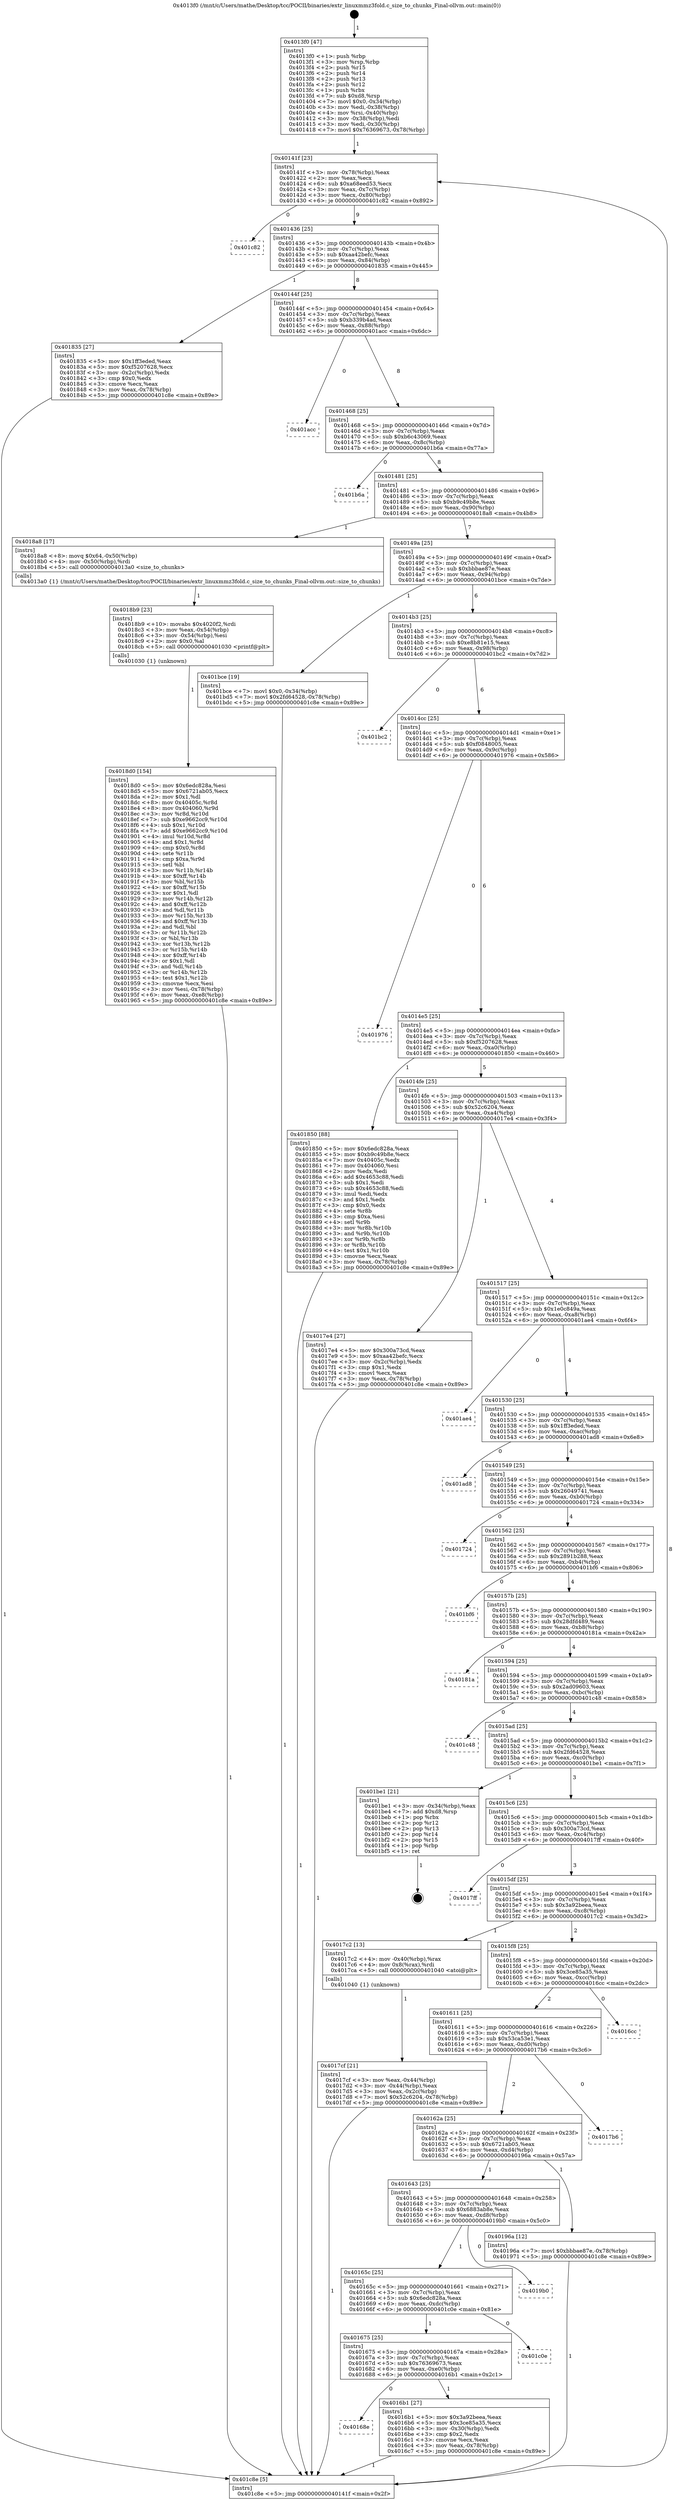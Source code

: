 digraph "0x4013f0" {
  label = "0x4013f0 (/mnt/c/Users/mathe/Desktop/tcc/POCII/binaries/extr_linuxmmz3fold.c_size_to_chunks_Final-ollvm.out::main(0))"
  labelloc = "t"
  node[shape=record]

  Entry [label="",width=0.3,height=0.3,shape=circle,fillcolor=black,style=filled]
  "0x40141f" [label="{
     0x40141f [23]\l
     | [instrs]\l
     &nbsp;&nbsp;0x40141f \<+3\>: mov -0x78(%rbp),%eax\l
     &nbsp;&nbsp;0x401422 \<+2\>: mov %eax,%ecx\l
     &nbsp;&nbsp;0x401424 \<+6\>: sub $0xa68eed53,%ecx\l
     &nbsp;&nbsp;0x40142a \<+3\>: mov %eax,-0x7c(%rbp)\l
     &nbsp;&nbsp;0x40142d \<+3\>: mov %ecx,-0x80(%rbp)\l
     &nbsp;&nbsp;0x401430 \<+6\>: je 0000000000401c82 \<main+0x892\>\l
  }"]
  "0x401c82" [label="{
     0x401c82\l
  }", style=dashed]
  "0x401436" [label="{
     0x401436 [25]\l
     | [instrs]\l
     &nbsp;&nbsp;0x401436 \<+5\>: jmp 000000000040143b \<main+0x4b\>\l
     &nbsp;&nbsp;0x40143b \<+3\>: mov -0x7c(%rbp),%eax\l
     &nbsp;&nbsp;0x40143e \<+5\>: sub $0xaa42befc,%eax\l
     &nbsp;&nbsp;0x401443 \<+6\>: mov %eax,-0x84(%rbp)\l
     &nbsp;&nbsp;0x401449 \<+6\>: je 0000000000401835 \<main+0x445\>\l
  }"]
  Exit [label="",width=0.3,height=0.3,shape=circle,fillcolor=black,style=filled,peripheries=2]
  "0x401835" [label="{
     0x401835 [27]\l
     | [instrs]\l
     &nbsp;&nbsp;0x401835 \<+5\>: mov $0x1ff3eded,%eax\l
     &nbsp;&nbsp;0x40183a \<+5\>: mov $0xf5207628,%ecx\l
     &nbsp;&nbsp;0x40183f \<+3\>: mov -0x2c(%rbp),%edx\l
     &nbsp;&nbsp;0x401842 \<+3\>: cmp $0x0,%edx\l
     &nbsp;&nbsp;0x401845 \<+3\>: cmove %ecx,%eax\l
     &nbsp;&nbsp;0x401848 \<+3\>: mov %eax,-0x78(%rbp)\l
     &nbsp;&nbsp;0x40184b \<+5\>: jmp 0000000000401c8e \<main+0x89e\>\l
  }"]
  "0x40144f" [label="{
     0x40144f [25]\l
     | [instrs]\l
     &nbsp;&nbsp;0x40144f \<+5\>: jmp 0000000000401454 \<main+0x64\>\l
     &nbsp;&nbsp;0x401454 \<+3\>: mov -0x7c(%rbp),%eax\l
     &nbsp;&nbsp;0x401457 \<+5\>: sub $0xb339b4ad,%eax\l
     &nbsp;&nbsp;0x40145c \<+6\>: mov %eax,-0x88(%rbp)\l
     &nbsp;&nbsp;0x401462 \<+6\>: je 0000000000401acc \<main+0x6dc\>\l
  }"]
  "0x4018d0" [label="{
     0x4018d0 [154]\l
     | [instrs]\l
     &nbsp;&nbsp;0x4018d0 \<+5\>: mov $0x6edc828a,%esi\l
     &nbsp;&nbsp;0x4018d5 \<+5\>: mov $0x6721ab05,%ecx\l
     &nbsp;&nbsp;0x4018da \<+2\>: mov $0x1,%dl\l
     &nbsp;&nbsp;0x4018dc \<+8\>: mov 0x40405c,%r8d\l
     &nbsp;&nbsp;0x4018e4 \<+8\>: mov 0x404060,%r9d\l
     &nbsp;&nbsp;0x4018ec \<+3\>: mov %r8d,%r10d\l
     &nbsp;&nbsp;0x4018ef \<+7\>: sub $0xe9662cc9,%r10d\l
     &nbsp;&nbsp;0x4018f6 \<+4\>: sub $0x1,%r10d\l
     &nbsp;&nbsp;0x4018fa \<+7\>: add $0xe9662cc9,%r10d\l
     &nbsp;&nbsp;0x401901 \<+4\>: imul %r10d,%r8d\l
     &nbsp;&nbsp;0x401905 \<+4\>: and $0x1,%r8d\l
     &nbsp;&nbsp;0x401909 \<+4\>: cmp $0x0,%r8d\l
     &nbsp;&nbsp;0x40190d \<+4\>: sete %r11b\l
     &nbsp;&nbsp;0x401911 \<+4\>: cmp $0xa,%r9d\l
     &nbsp;&nbsp;0x401915 \<+3\>: setl %bl\l
     &nbsp;&nbsp;0x401918 \<+3\>: mov %r11b,%r14b\l
     &nbsp;&nbsp;0x40191b \<+4\>: xor $0xff,%r14b\l
     &nbsp;&nbsp;0x40191f \<+3\>: mov %bl,%r15b\l
     &nbsp;&nbsp;0x401922 \<+4\>: xor $0xff,%r15b\l
     &nbsp;&nbsp;0x401926 \<+3\>: xor $0x1,%dl\l
     &nbsp;&nbsp;0x401929 \<+3\>: mov %r14b,%r12b\l
     &nbsp;&nbsp;0x40192c \<+4\>: and $0xff,%r12b\l
     &nbsp;&nbsp;0x401930 \<+3\>: and %dl,%r11b\l
     &nbsp;&nbsp;0x401933 \<+3\>: mov %r15b,%r13b\l
     &nbsp;&nbsp;0x401936 \<+4\>: and $0xff,%r13b\l
     &nbsp;&nbsp;0x40193a \<+2\>: and %dl,%bl\l
     &nbsp;&nbsp;0x40193c \<+3\>: or %r11b,%r12b\l
     &nbsp;&nbsp;0x40193f \<+3\>: or %bl,%r13b\l
     &nbsp;&nbsp;0x401942 \<+3\>: xor %r13b,%r12b\l
     &nbsp;&nbsp;0x401945 \<+3\>: or %r15b,%r14b\l
     &nbsp;&nbsp;0x401948 \<+4\>: xor $0xff,%r14b\l
     &nbsp;&nbsp;0x40194c \<+3\>: or $0x1,%dl\l
     &nbsp;&nbsp;0x40194f \<+3\>: and %dl,%r14b\l
     &nbsp;&nbsp;0x401952 \<+3\>: or %r14b,%r12b\l
     &nbsp;&nbsp;0x401955 \<+4\>: test $0x1,%r12b\l
     &nbsp;&nbsp;0x401959 \<+3\>: cmovne %ecx,%esi\l
     &nbsp;&nbsp;0x40195c \<+3\>: mov %esi,-0x78(%rbp)\l
     &nbsp;&nbsp;0x40195f \<+6\>: mov %eax,-0xe8(%rbp)\l
     &nbsp;&nbsp;0x401965 \<+5\>: jmp 0000000000401c8e \<main+0x89e\>\l
  }"]
  "0x401acc" [label="{
     0x401acc\l
  }", style=dashed]
  "0x401468" [label="{
     0x401468 [25]\l
     | [instrs]\l
     &nbsp;&nbsp;0x401468 \<+5\>: jmp 000000000040146d \<main+0x7d\>\l
     &nbsp;&nbsp;0x40146d \<+3\>: mov -0x7c(%rbp),%eax\l
     &nbsp;&nbsp;0x401470 \<+5\>: sub $0xb6c43069,%eax\l
     &nbsp;&nbsp;0x401475 \<+6\>: mov %eax,-0x8c(%rbp)\l
     &nbsp;&nbsp;0x40147b \<+6\>: je 0000000000401b6a \<main+0x77a\>\l
  }"]
  "0x4018b9" [label="{
     0x4018b9 [23]\l
     | [instrs]\l
     &nbsp;&nbsp;0x4018b9 \<+10\>: movabs $0x4020f2,%rdi\l
     &nbsp;&nbsp;0x4018c3 \<+3\>: mov %eax,-0x54(%rbp)\l
     &nbsp;&nbsp;0x4018c6 \<+3\>: mov -0x54(%rbp),%esi\l
     &nbsp;&nbsp;0x4018c9 \<+2\>: mov $0x0,%al\l
     &nbsp;&nbsp;0x4018cb \<+5\>: call 0000000000401030 \<printf@plt\>\l
     | [calls]\l
     &nbsp;&nbsp;0x401030 \{1\} (unknown)\l
  }"]
  "0x401b6a" [label="{
     0x401b6a\l
  }", style=dashed]
  "0x401481" [label="{
     0x401481 [25]\l
     | [instrs]\l
     &nbsp;&nbsp;0x401481 \<+5\>: jmp 0000000000401486 \<main+0x96\>\l
     &nbsp;&nbsp;0x401486 \<+3\>: mov -0x7c(%rbp),%eax\l
     &nbsp;&nbsp;0x401489 \<+5\>: sub $0xb9c49b8e,%eax\l
     &nbsp;&nbsp;0x40148e \<+6\>: mov %eax,-0x90(%rbp)\l
     &nbsp;&nbsp;0x401494 \<+6\>: je 00000000004018a8 \<main+0x4b8\>\l
  }"]
  "0x4017cf" [label="{
     0x4017cf [21]\l
     | [instrs]\l
     &nbsp;&nbsp;0x4017cf \<+3\>: mov %eax,-0x44(%rbp)\l
     &nbsp;&nbsp;0x4017d2 \<+3\>: mov -0x44(%rbp),%eax\l
     &nbsp;&nbsp;0x4017d5 \<+3\>: mov %eax,-0x2c(%rbp)\l
     &nbsp;&nbsp;0x4017d8 \<+7\>: movl $0x52c6204,-0x78(%rbp)\l
     &nbsp;&nbsp;0x4017df \<+5\>: jmp 0000000000401c8e \<main+0x89e\>\l
  }"]
  "0x4018a8" [label="{
     0x4018a8 [17]\l
     | [instrs]\l
     &nbsp;&nbsp;0x4018a8 \<+8\>: movq $0x64,-0x50(%rbp)\l
     &nbsp;&nbsp;0x4018b0 \<+4\>: mov -0x50(%rbp),%rdi\l
     &nbsp;&nbsp;0x4018b4 \<+5\>: call 00000000004013a0 \<size_to_chunks\>\l
     | [calls]\l
     &nbsp;&nbsp;0x4013a0 \{1\} (/mnt/c/Users/mathe/Desktop/tcc/POCII/binaries/extr_linuxmmz3fold.c_size_to_chunks_Final-ollvm.out::size_to_chunks)\l
  }"]
  "0x40149a" [label="{
     0x40149a [25]\l
     | [instrs]\l
     &nbsp;&nbsp;0x40149a \<+5\>: jmp 000000000040149f \<main+0xaf\>\l
     &nbsp;&nbsp;0x40149f \<+3\>: mov -0x7c(%rbp),%eax\l
     &nbsp;&nbsp;0x4014a2 \<+5\>: sub $0xbbbae87e,%eax\l
     &nbsp;&nbsp;0x4014a7 \<+6\>: mov %eax,-0x94(%rbp)\l
     &nbsp;&nbsp;0x4014ad \<+6\>: je 0000000000401bce \<main+0x7de\>\l
  }"]
  "0x4013f0" [label="{
     0x4013f0 [47]\l
     | [instrs]\l
     &nbsp;&nbsp;0x4013f0 \<+1\>: push %rbp\l
     &nbsp;&nbsp;0x4013f1 \<+3\>: mov %rsp,%rbp\l
     &nbsp;&nbsp;0x4013f4 \<+2\>: push %r15\l
     &nbsp;&nbsp;0x4013f6 \<+2\>: push %r14\l
     &nbsp;&nbsp;0x4013f8 \<+2\>: push %r13\l
     &nbsp;&nbsp;0x4013fa \<+2\>: push %r12\l
     &nbsp;&nbsp;0x4013fc \<+1\>: push %rbx\l
     &nbsp;&nbsp;0x4013fd \<+7\>: sub $0xd8,%rsp\l
     &nbsp;&nbsp;0x401404 \<+7\>: movl $0x0,-0x34(%rbp)\l
     &nbsp;&nbsp;0x40140b \<+3\>: mov %edi,-0x38(%rbp)\l
     &nbsp;&nbsp;0x40140e \<+4\>: mov %rsi,-0x40(%rbp)\l
     &nbsp;&nbsp;0x401412 \<+3\>: mov -0x38(%rbp),%edi\l
     &nbsp;&nbsp;0x401415 \<+3\>: mov %edi,-0x30(%rbp)\l
     &nbsp;&nbsp;0x401418 \<+7\>: movl $0x76369673,-0x78(%rbp)\l
  }"]
  "0x401bce" [label="{
     0x401bce [19]\l
     | [instrs]\l
     &nbsp;&nbsp;0x401bce \<+7\>: movl $0x0,-0x34(%rbp)\l
     &nbsp;&nbsp;0x401bd5 \<+7\>: movl $0x2fd64528,-0x78(%rbp)\l
     &nbsp;&nbsp;0x401bdc \<+5\>: jmp 0000000000401c8e \<main+0x89e\>\l
  }"]
  "0x4014b3" [label="{
     0x4014b3 [25]\l
     | [instrs]\l
     &nbsp;&nbsp;0x4014b3 \<+5\>: jmp 00000000004014b8 \<main+0xc8\>\l
     &nbsp;&nbsp;0x4014b8 \<+3\>: mov -0x7c(%rbp),%eax\l
     &nbsp;&nbsp;0x4014bb \<+5\>: sub $0xe8b81e15,%eax\l
     &nbsp;&nbsp;0x4014c0 \<+6\>: mov %eax,-0x98(%rbp)\l
     &nbsp;&nbsp;0x4014c6 \<+6\>: je 0000000000401bc2 \<main+0x7d2\>\l
  }"]
  "0x401c8e" [label="{
     0x401c8e [5]\l
     | [instrs]\l
     &nbsp;&nbsp;0x401c8e \<+5\>: jmp 000000000040141f \<main+0x2f\>\l
  }"]
  "0x401bc2" [label="{
     0x401bc2\l
  }", style=dashed]
  "0x4014cc" [label="{
     0x4014cc [25]\l
     | [instrs]\l
     &nbsp;&nbsp;0x4014cc \<+5\>: jmp 00000000004014d1 \<main+0xe1\>\l
     &nbsp;&nbsp;0x4014d1 \<+3\>: mov -0x7c(%rbp),%eax\l
     &nbsp;&nbsp;0x4014d4 \<+5\>: sub $0xf0848005,%eax\l
     &nbsp;&nbsp;0x4014d9 \<+6\>: mov %eax,-0x9c(%rbp)\l
     &nbsp;&nbsp;0x4014df \<+6\>: je 0000000000401976 \<main+0x586\>\l
  }"]
  "0x40168e" [label="{
     0x40168e\l
  }", style=dashed]
  "0x401976" [label="{
     0x401976\l
  }", style=dashed]
  "0x4014e5" [label="{
     0x4014e5 [25]\l
     | [instrs]\l
     &nbsp;&nbsp;0x4014e5 \<+5\>: jmp 00000000004014ea \<main+0xfa\>\l
     &nbsp;&nbsp;0x4014ea \<+3\>: mov -0x7c(%rbp),%eax\l
     &nbsp;&nbsp;0x4014ed \<+5\>: sub $0xf5207628,%eax\l
     &nbsp;&nbsp;0x4014f2 \<+6\>: mov %eax,-0xa0(%rbp)\l
     &nbsp;&nbsp;0x4014f8 \<+6\>: je 0000000000401850 \<main+0x460\>\l
  }"]
  "0x4016b1" [label="{
     0x4016b1 [27]\l
     | [instrs]\l
     &nbsp;&nbsp;0x4016b1 \<+5\>: mov $0x3a92beea,%eax\l
     &nbsp;&nbsp;0x4016b6 \<+5\>: mov $0x3ce85a35,%ecx\l
     &nbsp;&nbsp;0x4016bb \<+3\>: mov -0x30(%rbp),%edx\l
     &nbsp;&nbsp;0x4016be \<+3\>: cmp $0x2,%edx\l
     &nbsp;&nbsp;0x4016c1 \<+3\>: cmovne %ecx,%eax\l
     &nbsp;&nbsp;0x4016c4 \<+3\>: mov %eax,-0x78(%rbp)\l
     &nbsp;&nbsp;0x4016c7 \<+5\>: jmp 0000000000401c8e \<main+0x89e\>\l
  }"]
  "0x401850" [label="{
     0x401850 [88]\l
     | [instrs]\l
     &nbsp;&nbsp;0x401850 \<+5\>: mov $0x6edc828a,%eax\l
     &nbsp;&nbsp;0x401855 \<+5\>: mov $0xb9c49b8e,%ecx\l
     &nbsp;&nbsp;0x40185a \<+7\>: mov 0x40405c,%edx\l
     &nbsp;&nbsp;0x401861 \<+7\>: mov 0x404060,%esi\l
     &nbsp;&nbsp;0x401868 \<+2\>: mov %edx,%edi\l
     &nbsp;&nbsp;0x40186a \<+6\>: add $0x4653c88,%edi\l
     &nbsp;&nbsp;0x401870 \<+3\>: sub $0x1,%edi\l
     &nbsp;&nbsp;0x401873 \<+6\>: sub $0x4653c88,%edi\l
     &nbsp;&nbsp;0x401879 \<+3\>: imul %edi,%edx\l
     &nbsp;&nbsp;0x40187c \<+3\>: and $0x1,%edx\l
     &nbsp;&nbsp;0x40187f \<+3\>: cmp $0x0,%edx\l
     &nbsp;&nbsp;0x401882 \<+4\>: sete %r8b\l
     &nbsp;&nbsp;0x401886 \<+3\>: cmp $0xa,%esi\l
     &nbsp;&nbsp;0x401889 \<+4\>: setl %r9b\l
     &nbsp;&nbsp;0x40188d \<+3\>: mov %r8b,%r10b\l
     &nbsp;&nbsp;0x401890 \<+3\>: and %r9b,%r10b\l
     &nbsp;&nbsp;0x401893 \<+3\>: xor %r9b,%r8b\l
     &nbsp;&nbsp;0x401896 \<+3\>: or %r8b,%r10b\l
     &nbsp;&nbsp;0x401899 \<+4\>: test $0x1,%r10b\l
     &nbsp;&nbsp;0x40189d \<+3\>: cmovne %ecx,%eax\l
     &nbsp;&nbsp;0x4018a0 \<+3\>: mov %eax,-0x78(%rbp)\l
     &nbsp;&nbsp;0x4018a3 \<+5\>: jmp 0000000000401c8e \<main+0x89e\>\l
  }"]
  "0x4014fe" [label="{
     0x4014fe [25]\l
     | [instrs]\l
     &nbsp;&nbsp;0x4014fe \<+5\>: jmp 0000000000401503 \<main+0x113\>\l
     &nbsp;&nbsp;0x401503 \<+3\>: mov -0x7c(%rbp),%eax\l
     &nbsp;&nbsp;0x401506 \<+5\>: sub $0x52c6204,%eax\l
     &nbsp;&nbsp;0x40150b \<+6\>: mov %eax,-0xa4(%rbp)\l
     &nbsp;&nbsp;0x401511 \<+6\>: je 00000000004017e4 \<main+0x3f4\>\l
  }"]
  "0x401675" [label="{
     0x401675 [25]\l
     | [instrs]\l
     &nbsp;&nbsp;0x401675 \<+5\>: jmp 000000000040167a \<main+0x28a\>\l
     &nbsp;&nbsp;0x40167a \<+3\>: mov -0x7c(%rbp),%eax\l
     &nbsp;&nbsp;0x40167d \<+5\>: sub $0x76369673,%eax\l
     &nbsp;&nbsp;0x401682 \<+6\>: mov %eax,-0xe0(%rbp)\l
     &nbsp;&nbsp;0x401688 \<+6\>: je 00000000004016b1 \<main+0x2c1\>\l
  }"]
  "0x4017e4" [label="{
     0x4017e4 [27]\l
     | [instrs]\l
     &nbsp;&nbsp;0x4017e4 \<+5\>: mov $0x300a73cd,%eax\l
     &nbsp;&nbsp;0x4017e9 \<+5\>: mov $0xaa42befc,%ecx\l
     &nbsp;&nbsp;0x4017ee \<+3\>: mov -0x2c(%rbp),%edx\l
     &nbsp;&nbsp;0x4017f1 \<+3\>: cmp $0x1,%edx\l
     &nbsp;&nbsp;0x4017f4 \<+3\>: cmovl %ecx,%eax\l
     &nbsp;&nbsp;0x4017f7 \<+3\>: mov %eax,-0x78(%rbp)\l
     &nbsp;&nbsp;0x4017fa \<+5\>: jmp 0000000000401c8e \<main+0x89e\>\l
  }"]
  "0x401517" [label="{
     0x401517 [25]\l
     | [instrs]\l
     &nbsp;&nbsp;0x401517 \<+5\>: jmp 000000000040151c \<main+0x12c\>\l
     &nbsp;&nbsp;0x40151c \<+3\>: mov -0x7c(%rbp),%eax\l
     &nbsp;&nbsp;0x40151f \<+5\>: sub $0x1e0c849a,%eax\l
     &nbsp;&nbsp;0x401524 \<+6\>: mov %eax,-0xa8(%rbp)\l
     &nbsp;&nbsp;0x40152a \<+6\>: je 0000000000401ae4 \<main+0x6f4\>\l
  }"]
  "0x401c0e" [label="{
     0x401c0e\l
  }", style=dashed]
  "0x401ae4" [label="{
     0x401ae4\l
  }", style=dashed]
  "0x401530" [label="{
     0x401530 [25]\l
     | [instrs]\l
     &nbsp;&nbsp;0x401530 \<+5\>: jmp 0000000000401535 \<main+0x145\>\l
     &nbsp;&nbsp;0x401535 \<+3\>: mov -0x7c(%rbp),%eax\l
     &nbsp;&nbsp;0x401538 \<+5\>: sub $0x1ff3eded,%eax\l
     &nbsp;&nbsp;0x40153d \<+6\>: mov %eax,-0xac(%rbp)\l
     &nbsp;&nbsp;0x401543 \<+6\>: je 0000000000401ad8 \<main+0x6e8\>\l
  }"]
  "0x40165c" [label="{
     0x40165c [25]\l
     | [instrs]\l
     &nbsp;&nbsp;0x40165c \<+5\>: jmp 0000000000401661 \<main+0x271\>\l
     &nbsp;&nbsp;0x401661 \<+3\>: mov -0x7c(%rbp),%eax\l
     &nbsp;&nbsp;0x401664 \<+5\>: sub $0x6edc828a,%eax\l
     &nbsp;&nbsp;0x401669 \<+6\>: mov %eax,-0xdc(%rbp)\l
     &nbsp;&nbsp;0x40166f \<+6\>: je 0000000000401c0e \<main+0x81e\>\l
  }"]
  "0x401ad8" [label="{
     0x401ad8\l
  }", style=dashed]
  "0x401549" [label="{
     0x401549 [25]\l
     | [instrs]\l
     &nbsp;&nbsp;0x401549 \<+5\>: jmp 000000000040154e \<main+0x15e\>\l
     &nbsp;&nbsp;0x40154e \<+3\>: mov -0x7c(%rbp),%eax\l
     &nbsp;&nbsp;0x401551 \<+5\>: sub $0x26049741,%eax\l
     &nbsp;&nbsp;0x401556 \<+6\>: mov %eax,-0xb0(%rbp)\l
     &nbsp;&nbsp;0x40155c \<+6\>: je 0000000000401724 \<main+0x334\>\l
  }"]
  "0x4019b0" [label="{
     0x4019b0\l
  }", style=dashed]
  "0x401724" [label="{
     0x401724\l
  }", style=dashed]
  "0x401562" [label="{
     0x401562 [25]\l
     | [instrs]\l
     &nbsp;&nbsp;0x401562 \<+5\>: jmp 0000000000401567 \<main+0x177\>\l
     &nbsp;&nbsp;0x401567 \<+3\>: mov -0x7c(%rbp),%eax\l
     &nbsp;&nbsp;0x40156a \<+5\>: sub $0x2891b288,%eax\l
     &nbsp;&nbsp;0x40156f \<+6\>: mov %eax,-0xb4(%rbp)\l
     &nbsp;&nbsp;0x401575 \<+6\>: je 0000000000401bf6 \<main+0x806\>\l
  }"]
  "0x401643" [label="{
     0x401643 [25]\l
     | [instrs]\l
     &nbsp;&nbsp;0x401643 \<+5\>: jmp 0000000000401648 \<main+0x258\>\l
     &nbsp;&nbsp;0x401648 \<+3\>: mov -0x7c(%rbp),%eax\l
     &nbsp;&nbsp;0x40164b \<+5\>: sub $0x6883ab8e,%eax\l
     &nbsp;&nbsp;0x401650 \<+6\>: mov %eax,-0xd8(%rbp)\l
     &nbsp;&nbsp;0x401656 \<+6\>: je 00000000004019b0 \<main+0x5c0\>\l
  }"]
  "0x401bf6" [label="{
     0x401bf6\l
  }", style=dashed]
  "0x40157b" [label="{
     0x40157b [25]\l
     | [instrs]\l
     &nbsp;&nbsp;0x40157b \<+5\>: jmp 0000000000401580 \<main+0x190\>\l
     &nbsp;&nbsp;0x401580 \<+3\>: mov -0x7c(%rbp),%eax\l
     &nbsp;&nbsp;0x401583 \<+5\>: sub $0x28dfd489,%eax\l
     &nbsp;&nbsp;0x401588 \<+6\>: mov %eax,-0xb8(%rbp)\l
     &nbsp;&nbsp;0x40158e \<+6\>: je 000000000040181a \<main+0x42a\>\l
  }"]
  "0x40196a" [label="{
     0x40196a [12]\l
     | [instrs]\l
     &nbsp;&nbsp;0x40196a \<+7\>: movl $0xbbbae87e,-0x78(%rbp)\l
     &nbsp;&nbsp;0x401971 \<+5\>: jmp 0000000000401c8e \<main+0x89e\>\l
  }"]
  "0x40181a" [label="{
     0x40181a\l
  }", style=dashed]
  "0x401594" [label="{
     0x401594 [25]\l
     | [instrs]\l
     &nbsp;&nbsp;0x401594 \<+5\>: jmp 0000000000401599 \<main+0x1a9\>\l
     &nbsp;&nbsp;0x401599 \<+3\>: mov -0x7c(%rbp),%eax\l
     &nbsp;&nbsp;0x40159c \<+5\>: sub $0x2ad09603,%eax\l
     &nbsp;&nbsp;0x4015a1 \<+6\>: mov %eax,-0xbc(%rbp)\l
     &nbsp;&nbsp;0x4015a7 \<+6\>: je 0000000000401c48 \<main+0x858\>\l
  }"]
  "0x40162a" [label="{
     0x40162a [25]\l
     | [instrs]\l
     &nbsp;&nbsp;0x40162a \<+5\>: jmp 000000000040162f \<main+0x23f\>\l
     &nbsp;&nbsp;0x40162f \<+3\>: mov -0x7c(%rbp),%eax\l
     &nbsp;&nbsp;0x401632 \<+5\>: sub $0x6721ab05,%eax\l
     &nbsp;&nbsp;0x401637 \<+6\>: mov %eax,-0xd4(%rbp)\l
     &nbsp;&nbsp;0x40163d \<+6\>: je 000000000040196a \<main+0x57a\>\l
  }"]
  "0x401c48" [label="{
     0x401c48\l
  }", style=dashed]
  "0x4015ad" [label="{
     0x4015ad [25]\l
     | [instrs]\l
     &nbsp;&nbsp;0x4015ad \<+5\>: jmp 00000000004015b2 \<main+0x1c2\>\l
     &nbsp;&nbsp;0x4015b2 \<+3\>: mov -0x7c(%rbp),%eax\l
     &nbsp;&nbsp;0x4015b5 \<+5\>: sub $0x2fd64528,%eax\l
     &nbsp;&nbsp;0x4015ba \<+6\>: mov %eax,-0xc0(%rbp)\l
     &nbsp;&nbsp;0x4015c0 \<+6\>: je 0000000000401be1 \<main+0x7f1\>\l
  }"]
  "0x4017b6" [label="{
     0x4017b6\l
  }", style=dashed]
  "0x401be1" [label="{
     0x401be1 [21]\l
     | [instrs]\l
     &nbsp;&nbsp;0x401be1 \<+3\>: mov -0x34(%rbp),%eax\l
     &nbsp;&nbsp;0x401be4 \<+7\>: add $0xd8,%rsp\l
     &nbsp;&nbsp;0x401beb \<+1\>: pop %rbx\l
     &nbsp;&nbsp;0x401bec \<+2\>: pop %r12\l
     &nbsp;&nbsp;0x401bee \<+2\>: pop %r13\l
     &nbsp;&nbsp;0x401bf0 \<+2\>: pop %r14\l
     &nbsp;&nbsp;0x401bf2 \<+2\>: pop %r15\l
     &nbsp;&nbsp;0x401bf4 \<+1\>: pop %rbp\l
     &nbsp;&nbsp;0x401bf5 \<+1\>: ret\l
  }"]
  "0x4015c6" [label="{
     0x4015c6 [25]\l
     | [instrs]\l
     &nbsp;&nbsp;0x4015c6 \<+5\>: jmp 00000000004015cb \<main+0x1db\>\l
     &nbsp;&nbsp;0x4015cb \<+3\>: mov -0x7c(%rbp),%eax\l
     &nbsp;&nbsp;0x4015ce \<+5\>: sub $0x300a73cd,%eax\l
     &nbsp;&nbsp;0x4015d3 \<+6\>: mov %eax,-0xc4(%rbp)\l
     &nbsp;&nbsp;0x4015d9 \<+6\>: je 00000000004017ff \<main+0x40f\>\l
  }"]
  "0x401611" [label="{
     0x401611 [25]\l
     | [instrs]\l
     &nbsp;&nbsp;0x401611 \<+5\>: jmp 0000000000401616 \<main+0x226\>\l
     &nbsp;&nbsp;0x401616 \<+3\>: mov -0x7c(%rbp),%eax\l
     &nbsp;&nbsp;0x401619 \<+5\>: sub $0x53ca53e1,%eax\l
     &nbsp;&nbsp;0x40161e \<+6\>: mov %eax,-0xd0(%rbp)\l
     &nbsp;&nbsp;0x401624 \<+6\>: je 00000000004017b6 \<main+0x3c6\>\l
  }"]
  "0x4017ff" [label="{
     0x4017ff\l
  }", style=dashed]
  "0x4015df" [label="{
     0x4015df [25]\l
     | [instrs]\l
     &nbsp;&nbsp;0x4015df \<+5\>: jmp 00000000004015e4 \<main+0x1f4\>\l
     &nbsp;&nbsp;0x4015e4 \<+3\>: mov -0x7c(%rbp),%eax\l
     &nbsp;&nbsp;0x4015e7 \<+5\>: sub $0x3a92beea,%eax\l
     &nbsp;&nbsp;0x4015ec \<+6\>: mov %eax,-0xc8(%rbp)\l
     &nbsp;&nbsp;0x4015f2 \<+6\>: je 00000000004017c2 \<main+0x3d2\>\l
  }"]
  "0x4016cc" [label="{
     0x4016cc\l
  }", style=dashed]
  "0x4017c2" [label="{
     0x4017c2 [13]\l
     | [instrs]\l
     &nbsp;&nbsp;0x4017c2 \<+4\>: mov -0x40(%rbp),%rax\l
     &nbsp;&nbsp;0x4017c6 \<+4\>: mov 0x8(%rax),%rdi\l
     &nbsp;&nbsp;0x4017ca \<+5\>: call 0000000000401040 \<atoi@plt\>\l
     | [calls]\l
     &nbsp;&nbsp;0x401040 \{1\} (unknown)\l
  }"]
  "0x4015f8" [label="{
     0x4015f8 [25]\l
     | [instrs]\l
     &nbsp;&nbsp;0x4015f8 \<+5\>: jmp 00000000004015fd \<main+0x20d\>\l
     &nbsp;&nbsp;0x4015fd \<+3\>: mov -0x7c(%rbp),%eax\l
     &nbsp;&nbsp;0x401600 \<+5\>: sub $0x3ce85a35,%eax\l
     &nbsp;&nbsp;0x401605 \<+6\>: mov %eax,-0xcc(%rbp)\l
     &nbsp;&nbsp;0x40160b \<+6\>: je 00000000004016cc \<main+0x2dc\>\l
  }"]
  Entry -> "0x4013f0" [label=" 1"]
  "0x40141f" -> "0x401c82" [label=" 0"]
  "0x40141f" -> "0x401436" [label=" 9"]
  "0x401be1" -> Exit [label=" 1"]
  "0x401436" -> "0x401835" [label=" 1"]
  "0x401436" -> "0x40144f" [label=" 8"]
  "0x401bce" -> "0x401c8e" [label=" 1"]
  "0x40144f" -> "0x401acc" [label=" 0"]
  "0x40144f" -> "0x401468" [label=" 8"]
  "0x40196a" -> "0x401c8e" [label=" 1"]
  "0x401468" -> "0x401b6a" [label=" 0"]
  "0x401468" -> "0x401481" [label=" 8"]
  "0x4018d0" -> "0x401c8e" [label=" 1"]
  "0x401481" -> "0x4018a8" [label=" 1"]
  "0x401481" -> "0x40149a" [label=" 7"]
  "0x4018b9" -> "0x4018d0" [label=" 1"]
  "0x40149a" -> "0x401bce" [label=" 1"]
  "0x40149a" -> "0x4014b3" [label=" 6"]
  "0x4018a8" -> "0x4018b9" [label=" 1"]
  "0x4014b3" -> "0x401bc2" [label=" 0"]
  "0x4014b3" -> "0x4014cc" [label=" 6"]
  "0x401850" -> "0x401c8e" [label=" 1"]
  "0x4014cc" -> "0x401976" [label=" 0"]
  "0x4014cc" -> "0x4014e5" [label=" 6"]
  "0x401835" -> "0x401c8e" [label=" 1"]
  "0x4014e5" -> "0x401850" [label=" 1"]
  "0x4014e5" -> "0x4014fe" [label=" 5"]
  "0x4017e4" -> "0x401c8e" [label=" 1"]
  "0x4014fe" -> "0x4017e4" [label=" 1"]
  "0x4014fe" -> "0x401517" [label=" 4"]
  "0x4017c2" -> "0x4017cf" [label=" 1"]
  "0x401517" -> "0x401ae4" [label=" 0"]
  "0x401517" -> "0x401530" [label=" 4"]
  "0x401c8e" -> "0x40141f" [label=" 8"]
  "0x401530" -> "0x401ad8" [label=" 0"]
  "0x401530" -> "0x401549" [label=" 4"]
  "0x4016b1" -> "0x401c8e" [label=" 1"]
  "0x401549" -> "0x401724" [label=" 0"]
  "0x401549" -> "0x401562" [label=" 4"]
  "0x401675" -> "0x40168e" [label=" 0"]
  "0x401562" -> "0x401bf6" [label=" 0"]
  "0x401562" -> "0x40157b" [label=" 4"]
  "0x4017cf" -> "0x401c8e" [label=" 1"]
  "0x40157b" -> "0x40181a" [label=" 0"]
  "0x40157b" -> "0x401594" [label=" 4"]
  "0x40165c" -> "0x401675" [label=" 1"]
  "0x401594" -> "0x401c48" [label=" 0"]
  "0x401594" -> "0x4015ad" [label=" 4"]
  "0x4013f0" -> "0x40141f" [label=" 1"]
  "0x4015ad" -> "0x401be1" [label=" 1"]
  "0x4015ad" -> "0x4015c6" [label=" 3"]
  "0x401643" -> "0x40165c" [label=" 1"]
  "0x4015c6" -> "0x4017ff" [label=" 0"]
  "0x4015c6" -> "0x4015df" [label=" 3"]
  "0x401675" -> "0x4016b1" [label=" 1"]
  "0x4015df" -> "0x4017c2" [label=" 1"]
  "0x4015df" -> "0x4015f8" [label=" 2"]
  "0x40162a" -> "0x401643" [label=" 1"]
  "0x4015f8" -> "0x4016cc" [label=" 0"]
  "0x4015f8" -> "0x401611" [label=" 2"]
  "0x401643" -> "0x4019b0" [label=" 0"]
  "0x401611" -> "0x4017b6" [label=" 0"]
  "0x401611" -> "0x40162a" [label=" 2"]
  "0x40165c" -> "0x401c0e" [label=" 0"]
  "0x40162a" -> "0x40196a" [label=" 1"]
}
